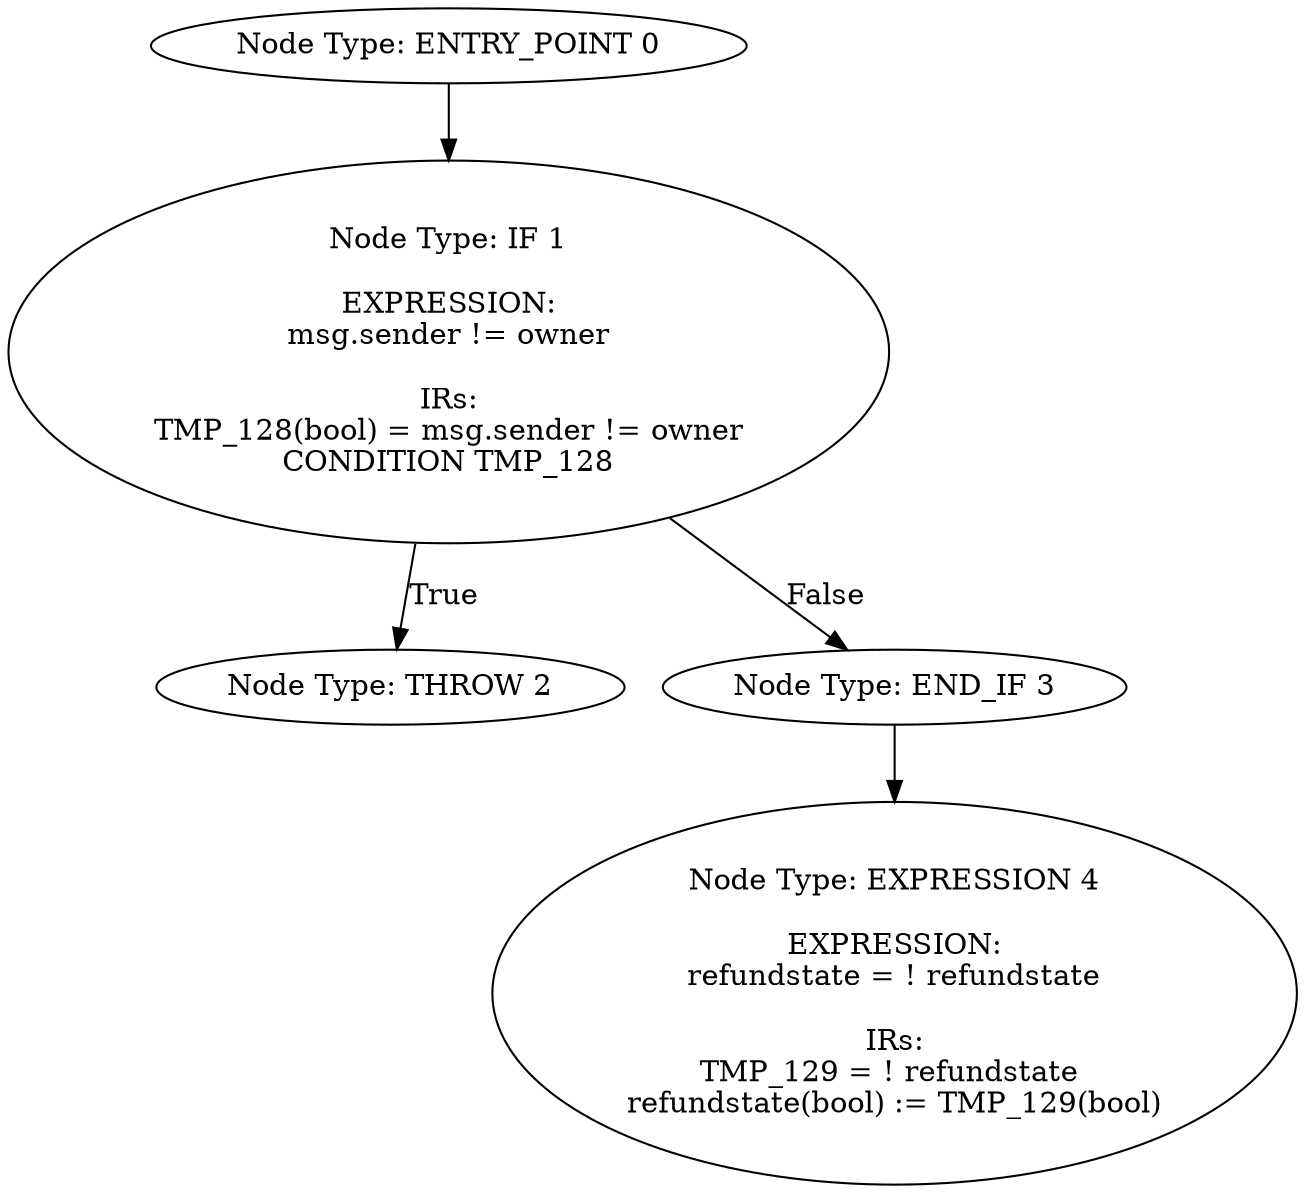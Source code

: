 digraph{
0[label="Node Type: ENTRY_POINT 0
"];
0->1;
1[label="Node Type: IF 1

EXPRESSION:
msg.sender != owner

IRs:
TMP_128(bool) = msg.sender != owner
CONDITION TMP_128"];
1->2[label="True"];
1->3[label="False"];
2[label="Node Type: THROW 2
"];
3[label="Node Type: END_IF 3
"];
3->4;
4[label="Node Type: EXPRESSION 4

EXPRESSION:
refundstate = ! refundstate

IRs:
TMP_129 = ! refundstate 
refundstate(bool) := TMP_129(bool)"];
}
